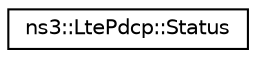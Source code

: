 digraph "Graphical Class Hierarchy"
{
 // LATEX_PDF_SIZE
  edge [fontname="Helvetica",fontsize="10",labelfontname="Helvetica",labelfontsize="10"];
  node [fontname="Helvetica",fontsize="10",shape=record];
  rankdir="LR";
  Node0 [label="ns3::LtePdcp::Status",height=0.2,width=0.4,color="black", fillcolor="white", style="filled",URL="$structns3_1_1_lte_pdcp_1_1_status.html",tooltip="Status variables of the PDCP."];
}
